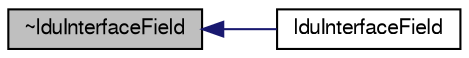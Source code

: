 digraph "~lduInterfaceField"
{
  bgcolor="transparent";
  edge [fontname="FreeSans",fontsize="10",labelfontname="FreeSans",labelfontsize="10"];
  node [fontname="FreeSans",fontsize="10",shape=record];
  rankdir="LR";
  Node4 [label="~lduInterfaceField",height=0.2,width=0.4,color="black", fillcolor="grey75", style="filled", fontcolor="black"];
  Node4 -> Node5 [dir="back",color="midnightblue",fontsize="10",style="solid",fontname="FreeSans"];
  Node5 [label="lduInterfaceField",height=0.2,width=0.4,color="black",URL="$a26870.html#a6213d0daf872694d3bdcb44f3b3c1cea",tooltip="Construct given coupled patch. "];
}
